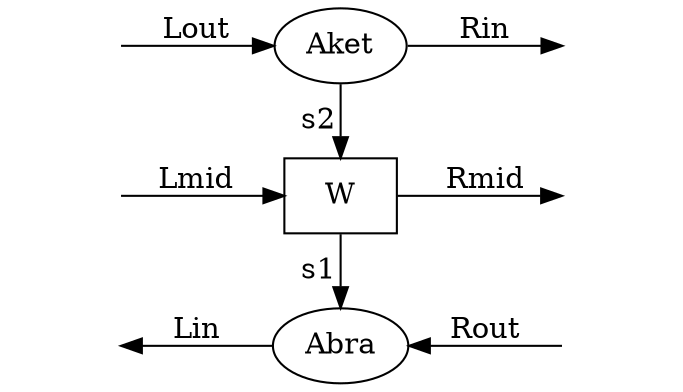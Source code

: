 digraph G
{
	rankdir = LR;
	
	Lin[label=" ", style=invisible];
	Lout[label=" ", style=invisible];
	Lmid[label=" ", style=invisible];
	
	Aket[label="Aket"];
	Abra[label="Abra"];
	W[label="W", shape="box"];
	
	Rin[label=" ", style=invisible];
	Rout[label=" ", style=invisible];
	Rmid[label=" ", style=invisible];
	
	Abra -> Lin [label="Lin"];
	Lmid -> W [label="Lmid"];
	Lout -> Aket [label="Lout"];
	
	// bug: same rank & label reverses direction
	Aket -> W [label="s2"];
	W -> Abra [label="s1"];
	
	Rout -> Abra [label="Rout"];
	W -> Rmid [label="Rmid"];
	Aket -> Rin [label="Rin"];
	
	{rank=same Lin Lmid Lout}
	{rank=same Abra W Aket}
	{rank=same Rin Rmid Rout}
}
